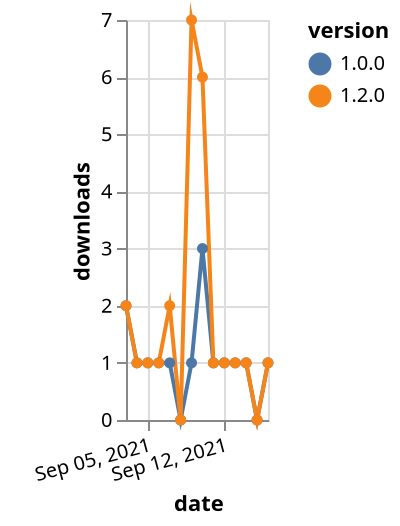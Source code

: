{"$schema": "https://vega.github.io/schema/vega-lite/v5.json", "description": "A simple bar chart with embedded data.", "data": {"values": [{"date": "2021-09-03", "total": 215, "delta": 2, "version": "1.0.0"}, {"date": "2021-09-04", "total": 216, "delta": 1, "version": "1.0.0"}, {"date": "2021-09-05", "total": 217, "delta": 1, "version": "1.0.0"}, {"date": "2021-09-06", "total": 218, "delta": 1, "version": "1.0.0"}, {"date": "2021-09-07", "total": 219, "delta": 1, "version": "1.0.0"}, {"date": "2021-09-08", "total": 219, "delta": 0, "version": "1.0.0"}, {"date": "2021-09-09", "total": 220, "delta": 1, "version": "1.0.0"}, {"date": "2021-09-10", "total": 223, "delta": 3, "version": "1.0.0"}, {"date": "2021-09-11", "total": 224, "delta": 1, "version": "1.0.0"}, {"date": "2021-09-12", "total": 225, "delta": 1, "version": "1.0.0"}, {"date": "2021-09-13", "total": 226, "delta": 1, "version": "1.0.0"}, {"date": "2021-09-14", "total": 227, "delta": 1, "version": "1.0.0"}, {"date": "2021-09-15", "total": 227, "delta": 0, "version": "1.0.0"}, {"date": "2021-09-16", "total": 228, "delta": 1, "version": "1.0.0"}, {"date": "2021-09-03", "total": 132, "delta": 2, "version": "1.2.0"}, {"date": "2021-09-04", "total": 133, "delta": 1, "version": "1.2.0"}, {"date": "2021-09-05", "total": 134, "delta": 1, "version": "1.2.0"}, {"date": "2021-09-06", "total": 135, "delta": 1, "version": "1.2.0"}, {"date": "2021-09-07", "total": 137, "delta": 2, "version": "1.2.0"}, {"date": "2021-09-08", "total": 137, "delta": 0, "version": "1.2.0"}, {"date": "2021-09-09", "total": 144, "delta": 7, "version": "1.2.0"}, {"date": "2021-09-10", "total": 150, "delta": 6, "version": "1.2.0"}, {"date": "2021-09-11", "total": 151, "delta": 1, "version": "1.2.0"}, {"date": "2021-09-12", "total": 152, "delta": 1, "version": "1.2.0"}, {"date": "2021-09-13", "total": 153, "delta": 1, "version": "1.2.0"}, {"date": "2021-09-14", "total": 154, "delta": 1, "version": "1.2.0"}, {"date": "2021-09-15", "total": 154, "delta": 0, "version": "1.2.0"}, {"date": "2021-09-16", "total": 155, "delta": 1, "version": "1.2.0"}]}, "width": "container", "mark": {"type": "line", "point": {"filled": true}}, "encoding": {"x": {"field": "date", "type": "temporal", "timeUnit": "yearmonthdate", "title": "date", "axis": {"labelAngle": -15}}, "y": {"field": "delta", "type": "quantitative", "title": "downloads"}, "color": {"field": "version", "type": "nominal"}, "tooltip": {"field": "delta"}}}